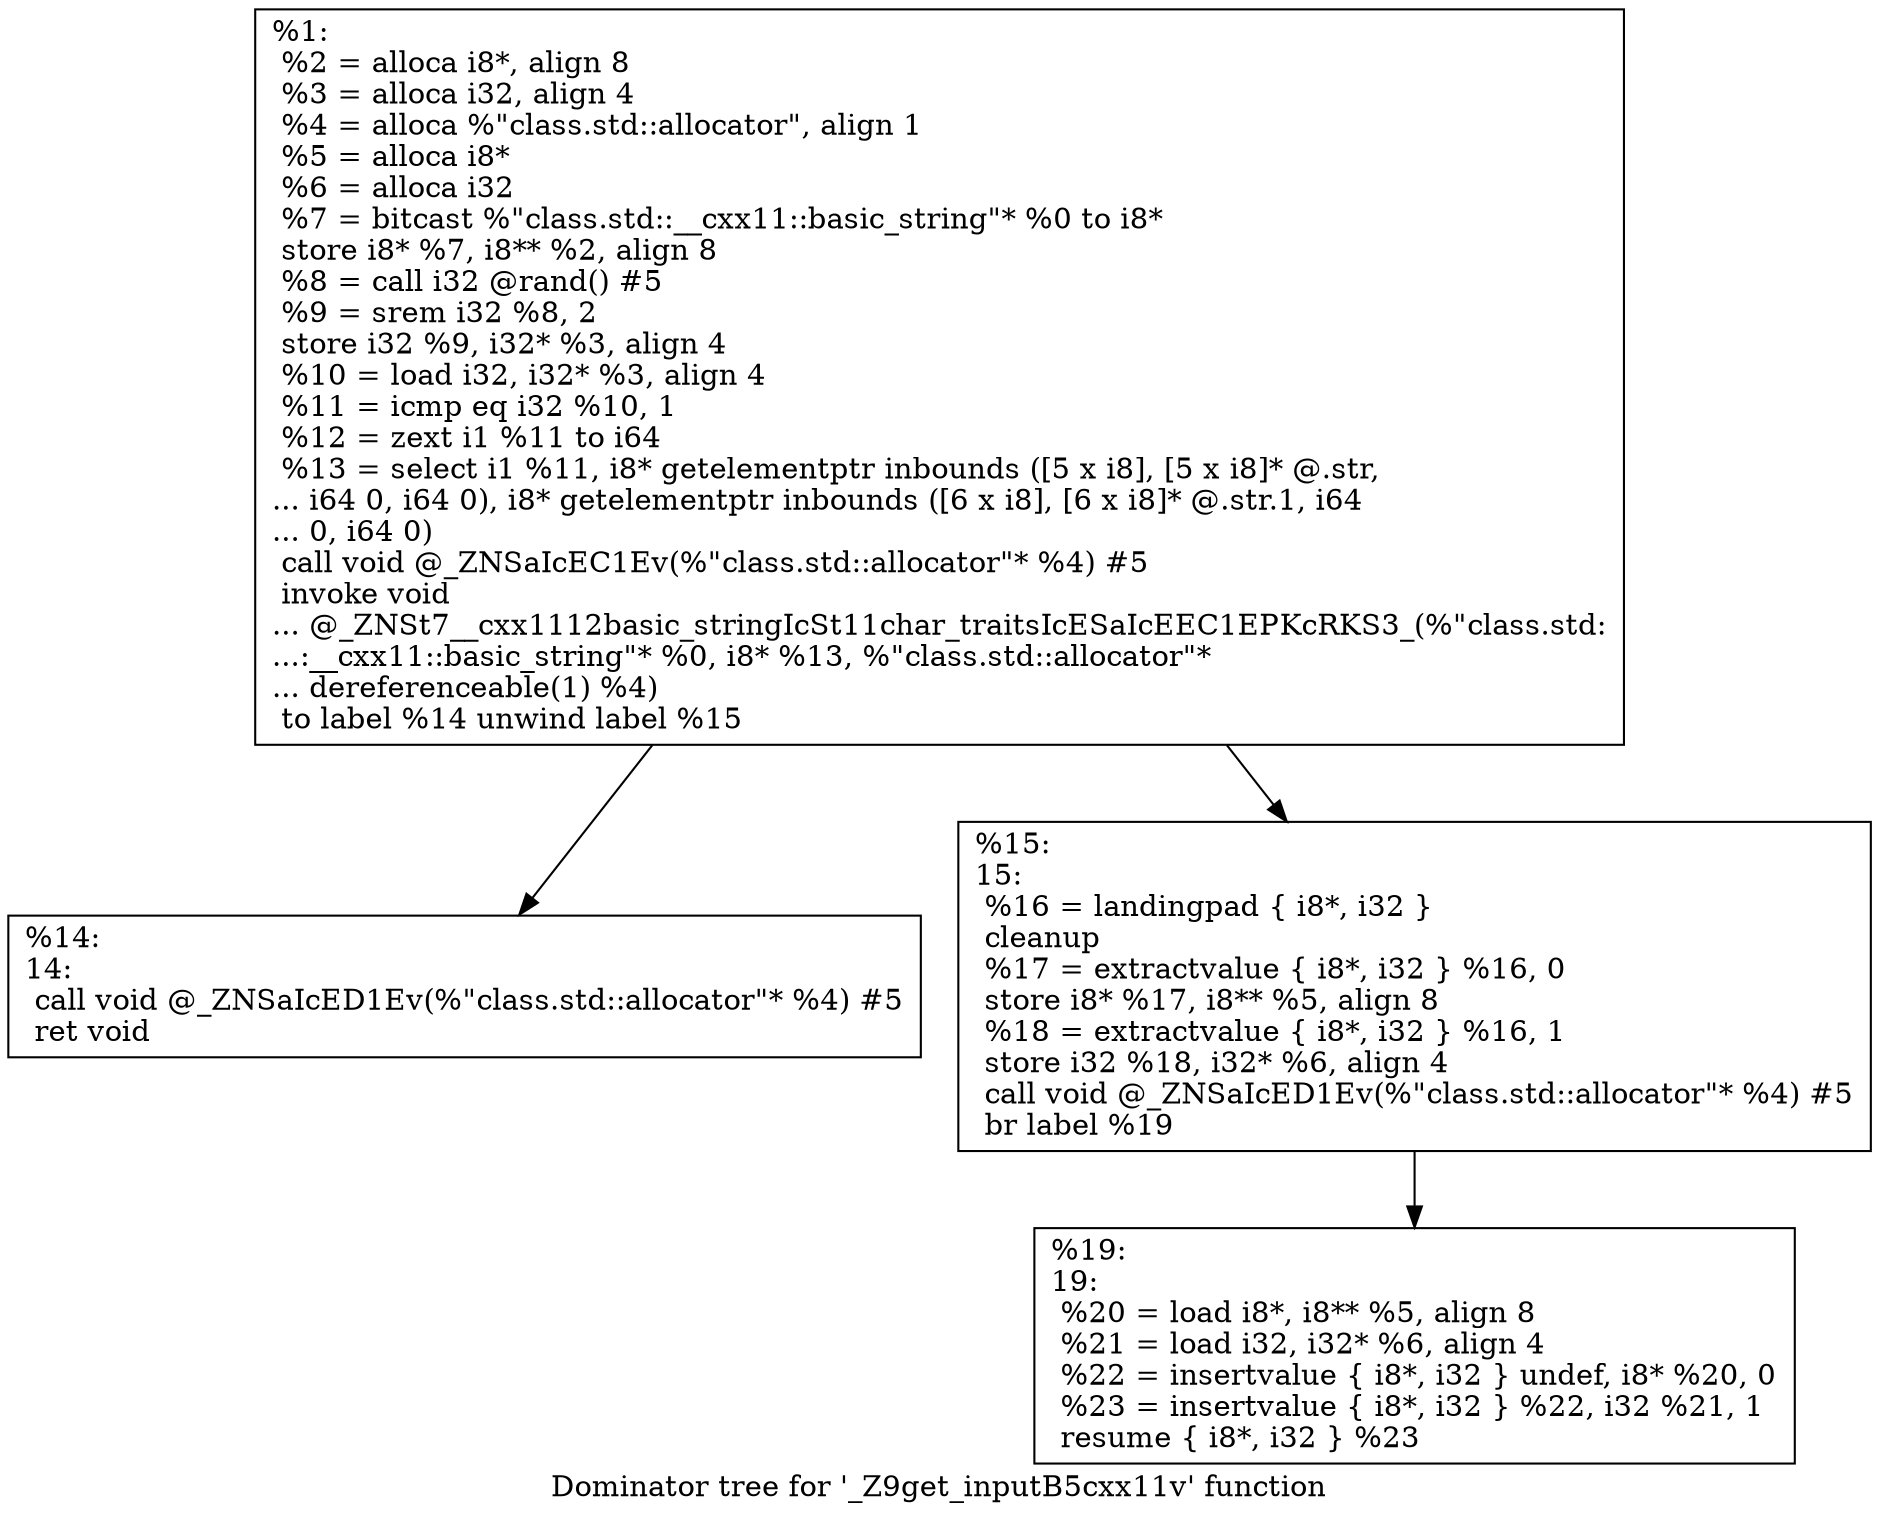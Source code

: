 digraph "Dominator tree for '_Z9get_inputB5cxx11v' function" {
	label="Dominator tree for '_Z9get_inputB5cxx11v' function";

	Node0x97af70 [shape=record,label="{%1:\l  %2 = alloca i8*, align 8\l  %3 = alloca i32, align 4\l  %4 = alloca %\"class.std::allocator\", align 1\l  %5 = alloca i8*\l  %6 = alloca i32\l  %7 = bitcast %\"class.std::__cxx11::basic_string\"* %0 to i8*\l  store i8* %7, i8** %2, align 8\l  %8 = call i32 @rand() #5\l  %9 = srem i32 %8, 2\l  store i32 %9, i32* %3, align 4\l  %10 = load i32, i32* %3, align 4\l  %11 = icmp eq i32 %10, 1\l  %12 = zext i1 %11 to i64\l  %13 = select i1 %11, i8* getelementptr inbounds ([5 x i8], [5 x i8]* @.str,\l... i64 0, i64 0), i8* getelementptr inbounds ([6 x i8], [6 x i8]* @.str.1, i64\l... 0, i64 0)\l  call void @_ZNSaIcEC1Ev(%\"class.std::allocator\"* %4) #5\l  invoke void\l... @_ZNSt7__cxx1112basic_stringIcSt11char_traitsIcESaIcEEC1EPKcRKS3_(%\"class.std:\l...:__cxx11::basic_string\"* %0, i8* %13, %\"class.std::allocator\"*\l... dereferenceable(1) %4)\l          to label %14 unwind label %15\l}"];
	Node0x97af70 -> Node0x97afb0;
	Node0x97af70 -> Node0x97aff0;
	Node0x97afb0 [shape=record,label="{%14:\l14:                                               \l  call void @_ZNSaIcED1Ev(%\"class.std::allocator\"* %4) #5\l  ret void\l}"];
	Node0x97aff0 [shape=record,label="{%15:\l15:                                               \l  %16 = landingpad \{ i8*, i32 \}\l          cleanup\l  %17 = extractvalue \{ i8*, i32 \} %16, 0\l  store i8* %17, i8** %5, align 8\l  %18 = extractvalue \{ i8*, i32 \} %16, 1\l  store i32 %18, i32* %6, align 4\l  call void @_ZNSaIcED1Ev(%\"class.std::allocator\"* %4) #5\l  br label %19\l}"];
	Node0x97aff0 -> Node0x97b030;
	Node0x97b030 [shape=record,label="{%19:\l19:                                               \l  %20 = load i8*, i8** %5, align 8\l  %21 = load i32, i32* %6, align 4\l  %22 = insertvalue \{ i8*, i32 \} undef, i8* %20, 0\l  %23 = insertvalue \{ i8*, i32 \} %22, i32 %21, 1\l  resume \{ i8*, i32 \} %23\l}"];
}
